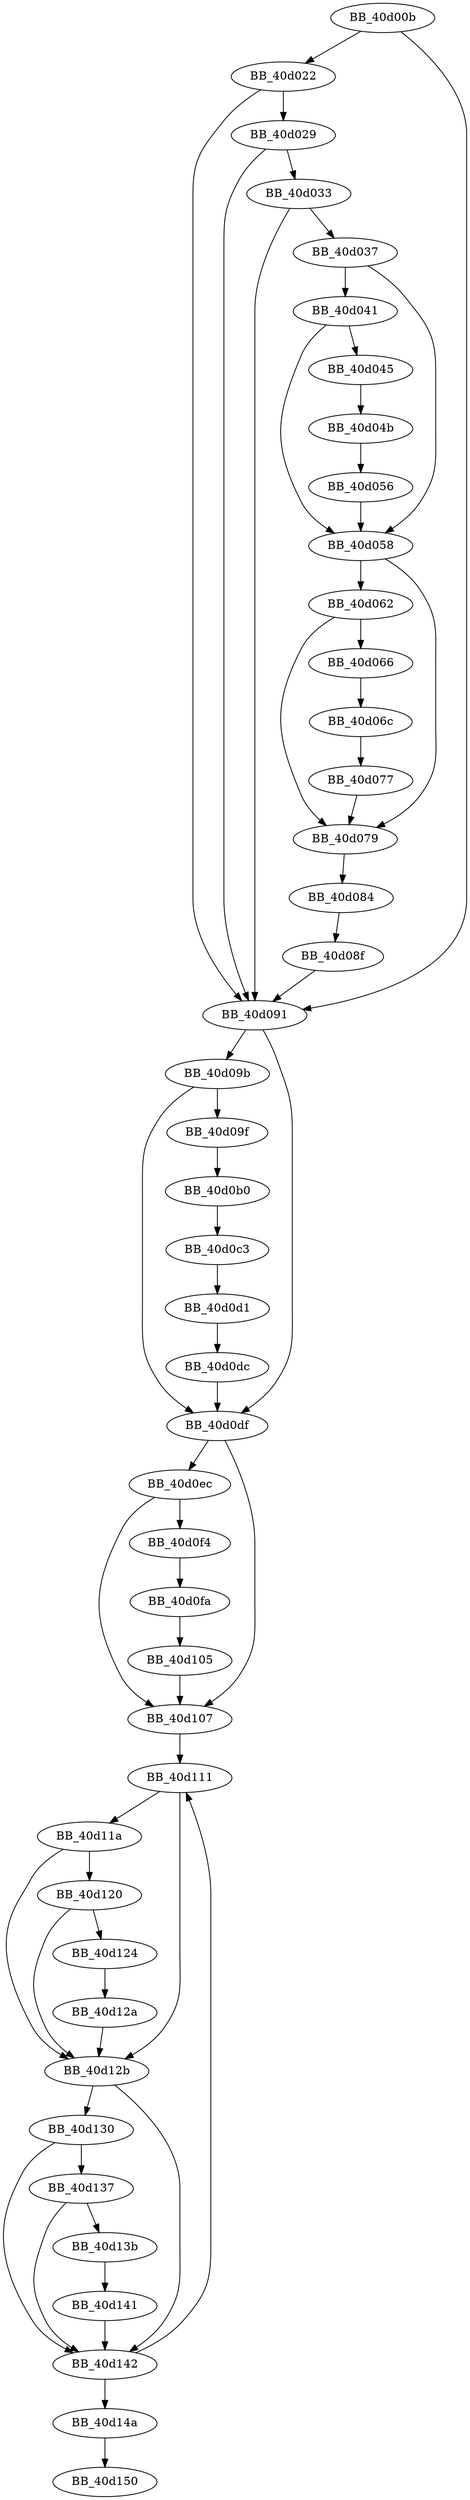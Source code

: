 DiGraph ___freetlocinfo{
BB_40d00b->BB_40d022
BB_40d00b->BB_40d091
BB_40d022->BB_40d029
BB_40d022->BB_40d091
BB_40d029->BB_40d033
BB_40d029->BB_40d091
BB_40d033->BB_40d037
BB_40d033->BB_40d091
BB_40d037->BB_40d041
BB_40d037->BB_40d058
BB_40d041->BB_40d045
BB_40d041->BB_40d058
BB_40d045->BB_40d04b
BB_40d04b->BB_40d056
BB_40d056->BB_40d058
BB_40d058->BB_40d062
BB_40d058->BB_40d079
BB_40d062->BB_40d066
BB_40d062->BB_40d079
BB_40d066->BB_40d06c
BB_40d06c->BB_40d077
BB_40d077->BB_40d079
BB_40d079->BB_40d084
BB_40d084->BB_40d08f
BB_40d08f->BB_40d091
BB_40d091->BB_40d09b
BB_40d091->BB_40d0df
BB_40d09b->BB_40d09f
BB_40d09b->BB_40d0df
BB_40d09f->BB_40d0b0
BB_40d0b0->BB_40d0c3
BB_40d0c3->BB_40d0d1
BB_40d0d1->BB_40d0dc
BB_40d0dc->BB_40d0df
BB_40d0df->BB_40d0ec
BB_40d0df->BB_40d107
BB_40d0ec->BB_40d0f4
BB_40d0ec->BB_40d107
BB_40d0f4->BB_40d0fa
BB_40d0fa->BB_40d105
BB_40d105->BB_40d107
BB_40d107->BB_40d111
BB_40d111->BB_40d11a
BB_40d111->BB_40d12b
BB_40d11a->BB_40d120
BB_40d11a->BB_40d12b
BB_40d120->BB_40d124
BB_40d120->BB_40d12b
BB_40d124->BB_40d12a
BB_40d12a->BB_40d12b
BB_40d12b->BB_40d130
BB_40d12b->BB_40d142
BB_40d130->BB_40d137
BB_40d130->BB_40d142
BB_40d137->BB_40d13b
BB_40d137->BB_40d142
BB_40d13b->BB_40d141
BB_40d141->BB_40d142
BB_40d142->BB_40d111
BB_40d142->BB_40d14a
BB_40d14a->BB_40d150
}
